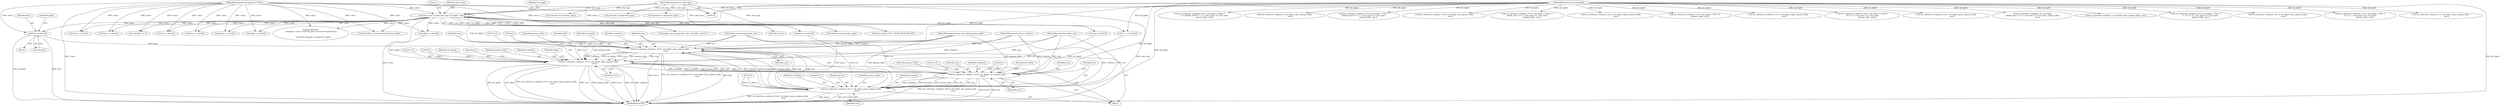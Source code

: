 digraph "1_Android_9d4853418ab2f754c2b63e091c29c5529b8b86ca_14@array" {
"1000666" [label="(Call,blue = colors[3])"];
"1000132" [label="(Call,image_size_of_type(color_type, bit_depth, colors))"];
"1000122" [label="(MethodParameterIn,int color_type)"];
"1000123" [label="(MethodParameterIn,int bit_depth)"];
"1000126" [label="(MethodParameterIn,unsigned int *colors)"];
"1000712" [label="(Call,set_value(row, rowbytes, 4*x+2, bit_depth, blue, gamma_table,\n                     conv))"];
"1000724" [label="(Call,set_value(row, rowbytes, 4*x+3, bit_depth, alpha, gamma_table,\n                     conv))"];
"1000688" [label="(Call,set_value(row, rowbytes, 4*x+0, bit_depth, red, gamma_table,\n                     conv))"];
"1000700" [label="(Call,set_value(row, rowbytes, 4*x+1, bit_depth, green, gamma_table,\n                     conv))"];
"1000711" [label="(Identifier,conv)"];
"1000723" [label="(Identifier,conv)"];
"1000667" [label="(Identifier,blue)"];
"1000453" [label="(Call,set_value(row, rowbytes, 4*x+3, bit_depth, /* alpha */\n                  Y + ((depth_max-Y) * x * 2 + size_max) / (2 * size_max),\n                  gamma_table, conv))"];
"1000715" [label="(Call,4*x+2)"];
"1000699" [label="(Identifier,conv)"];
"1000672" [label="(Call,alpha = colors[4])"];
"1000120" [label="(MethodParameterIn,size_t rowbytes)"];
"1000526" [label="(Call,set_value(row, rowbytes, x, bit_depth, luma, gamma_table,\n                     conv))"];
"1000686" [label="(Identifier,x)"];
"1000131" [label="(Call,image_size_of_type(color_type, bit_depth, colors)-1)"];
"1000691" [label="(Call,4*x+0)"];
"1000383" [label="(Call,set_value(row, rowbytes, 4*x+0, bit_depth, /* red */\n ((depth_max-Y) * x * 2 + size_max) / (2 * size_max),\n                  gamma_table, conv))"];
"1000505" [label="(Call,channels_of_type(color_type))"];
"1000713" [label="(Identifier,row)"];
"1000586" [label="(Call,red = colors[1])"];
"1000734" [label="(Identifier,gamma_table)"];
"1000134" [label="(Identifier,bit_depth)"];
"1000122" [label="(MethodParameterIn,int color_type)"];
"1000702" [label="(Identifier,rowbytes)"];
"1000712" [label="(Call,set_value(row, rowbytes, 4*x+2, bit_depth, blue, gamma_table,\n                     conv))"];
"1000688" [label="(Call,set_value(row, rowbytes, 4*x+0, bit_depth, red, gamma_table,\n                     conv))"];
"1000703" [label="(Call,4*x+1)"];
"1000614" [label="(Call,set_value(row, rowbytes, 3*x+0, bit_depth, red, gamma_table,\n                     conv))"];
"1000726" [label="(Identifier,rowbytes)"];
"1000751" [label="(Call,channels_of_type(color_type))"];
"1000502" [label="(Call,channels_of_type(color_type))"];
"1000125" [label="(MethodParameterIn,double conv)"];
"1000666" [label="(Call,blue = colors[3])"];
"1000136" [label="(Literal,1)"];
"1000498" [label="(Call,colors[0] == channels_of_type(color_type))"];
"1000311" [label="(Call,set_value(row, rowbytes, 3*x+1, bit_depth, /* green */\n (depth_max * x * 2 + size_max) / (2 * size_max),\n                  gamma_table, conv))"];
"1000716" [label="(Call,4*x)"];
"1000708" [label="(Identifier,bit_depth)"];
"1000687" [label="(Block,)"];
"1000259" [label="(Call,set_value(row, rowbytes, 2*x+1, bit_depth, alpha, gamma_table,\n                  conv))"];
"1000697" [label="(Identifier,red)"];
"1000733" [label="(Identifier,alpha)"];
"1000126" [label="(MethodParameterIn,unsigned int *colors)"];
"1000710" [label="(Identifier,gamma_table)"];
"1000132" [label="(Call,image_size_of_type(color_type, bit_depth, colors))"];
"1000488" [label="(Call,color_type & PNG_COLOR_MASK_PALETTE)"];
"1000690" [label="(Identifier,rowbytes)"];
"1000299" [label="(Call,set_value(row, rowbytes, 3*x+0, bit_depth, /* red */ Y,\n                     gamma_table, conv))"];
"1000722" [label="(Identifier,gamma_table)"];
"1000696" [label="(Identifier,bit_depth)"];
"1000692" [label="(Call,4*x)"];
"1000570" [label="(Call,set_value(row, rowbytes, 2*x+1, bit_depth, alpha, gamma_table,\n                     conv))"];
"1000133" [label="(Identifier,color_type)"];
"1000141" [label="(Call,1U << bit_depth)"];
"1000511" [label="(Call,luma = colors[1])"];
"1000407" [label="(Call,set_value(row, rowbytes, 4*x+1, bit_depth, /* green */\n (Y * x * 2 + size_max) / (2 * size_max),\n                  gamma_table, conv))"];
"1000701" [label="(Identifier,row)"];
"1000724" [label="(Call,set_value(row, rowbytes, 4*x+3, bit_depth, alpha, gamma_table,\n                     conv))"];
"1000704" [label="(Call,4*x)"];
"1000626" [label="(Call,set_value(row, rowbytes, 3*x+1, bit_depth, green, gamma_table,\n                     conv))"];
"1000721" [label="(Identifier,blue)"];
"1000239" [label="(Call,set_value(row, rowbytes, 2*x, bit_depth,\n (depth_max * x * 2 + size_max) / (2 * size_max), gamma_table,\n                  conv))"];
"1000725" [label="(Identifier,row)"];
"1000660" [label="(Call,green = colors[2])"];
"1000673" [label="(Identifier,alpha)"];
"1000203" [label="(Call,set_value(row, rowbytes, x, bit_depth, luma, gamma_table, conv))"];
"1000689" [label="(Identifier,row)"];
"1000720" [label="(Identifier,bit_depth)"];
"1000429" [label="(Call,set_value(row, rowbytes, 4*x+2, bit_depth, /* blue */\n                  Y - (Y * x * 2 + size_max) / (2 * size_max),\n                  gamma_table, conv))"];
"1000709" [label="(Identifier,green)"];
"1000146" [label="(Call,colors[0] == 0)"];
"1000700" [label="(Call,set_value(row, rowbytes, 4*x+1, bit_depth, green, gamma_table,\n                     conv))"];
"1000638" [label="(Call,set_value(row, rowbytes, 3*x+2, bit_depth, blue, gamma_table,\n                     conv))"];
"1000727" [label="(Call,4*x+3)"];
"1000652" [label="(Block,)"];
"1000654" [label="(Call,red = colors[1])"];
"1000333" [label="(Call,set_value(row, rowbytes, 3*x+2, bit_depth, /* blue */\n (Y * x * 2 + size_max) / (2 * size_max),\n                  gamma_table, conv))"];
"1000560" [label="(Call,set_value(row, rowbytes, 2*x, bit_depth, luma, gamma_table,\n                     conv))"];
"1000714" [label="(Identifier,rowbytes)"];
"1000119" [label="(MethodParameterIn,png_bytep row)"];
"1000124" [label="(MethodParameterIn,png_const_bytep gamma_table)"];
"1000135" [label="(Identifier,colors)"];
"1000668" [label="(Call,colors[3])"];
"1000123" [label="(MethodParameterIn,int bit_depth)"];
"1000152" [label="(Call,channels_of_type(color_type))"];
"1000728" [label="(Call,4*x)"];
"1000735" [label="(Identifier,conv)"];
"1000698" [label="(Identifier,gamma_table)"];
"1000598" [label="(Call,blue = colors[3])"];
"1000544" [label="(Call,alpha = colors[2])"];
"1000592" [label="(Call,green = colors[2])"];
"1000745" [label="(Call,fprintf(stderr,\n \"makepng: --color: count(%u) does not match channels(%u)\n\",\n\n          colors[0], channels_of_type(color_type)))"];
"1000538" [label="(Call,luma = colors[1])"];
"1000732" [label="(Identifier,bit_depth)"];
"1000755" [label="(MethodReturn,RET)"];
"1000666" -> "1000652"  [label="AST: "];
"1000666" -> "1000668"  [label="CFG: "];
"1000667" -> "1000666"  [label="AST: "];
"1000668" -> "1000666"  [label="AST: "];
"1000673" -> "1000666"  [label="CFG: "];
"1000666" -> "1000755"  [label="DDG: colors[3]"];
"1000666" -> "1000755"  [label="DDG: blue"];
"1000132" -> "1000666"  [label="DDG: colors"];
"1000126" -> "1000666"  [label="DDG: colors"];
"1000666" -> "1000712"  [label="DDG: blue"];
"1000132" -> "1000131"  [label="AST: "];
"1000132" -> "1000135"  [label="CFG: "];
"1000133" -> "1000132"  [label="AST: "];
"1000134" -> "1000132"  [label="AST: "];
"1000135" -> "1000132"  [label="AST: "];
"1000136" -> "1000132"  [label="CFG: "];
"1000132" -> "1000755"  [label="DDG: colors"];
"1000132" -> "1000131"  [label="DDG: color_type"];
"1000132" -> "1000131"  [label="DDG: bit_depth"];
"1000132" -> "1000131"  [label="DDG: colors"];
"1000122" -> "1000132"  [label="DDG: color_type"];
"1000123" -> "1000132"  [label="DDG: bit_depth"];
"1000126" -> "1000132"  [label="DDG: colors"];
"1000132" -> "1000141"  [label="DDG: bit_depth"];
"1000132" -> "1000146"  [label="DDG: colors"];
"1000132" -> "1000152"  [label="DDG: color_type"];
"1000132" -> "1000488"  [label="DDG: color_type"];
"1000132" -> "1000498"  [label="DDG: colors"];
"1000132" -> "1000511"  [label="DDG: colors"];
"1000132" -> "1000538"  [label="DDG: colors"];
"1000132" -> "1000544"  [label="DDG: colors"];
"1000132" -> "1000586"  [label="DDG: colors"];
"1000132" -> "1000592"  [label="DDG: colors"];
"1000132" -> "1000598"  [label="DDG: colors"];
"1000132" -> "1000654"  [label="DDG: colors"];
"1000132" -> "1000660"  [label="DDG: colors"];
"1000132" -> "1000672"  [label="DDG: colors"];
"1000132" -> "1000745"  [label="DDG: colors"];
"1000122" -> "1000118"  [label="AST: "];
"1000122" -> "1000755"  [label="DDG: color_type"];
"1000122" -> "1000152"  [label="DDG: color_type"];
"1000122" -> "1000488"  [label="DDG: color_type"];
"1000122" -> "1000502"  [label="DDG: color_type"];
"1000122" -> "1000505"  [label="DDG: color_type"];
"1000122" -> "1000751"  [label="DDG: color_type"];
"1000123" -> "1000118"  [label="AST: "];
"1000123" -> "1000755"  [label="DDG: bit_depth"];
"1000123" -> "1000141"  [label="DDG: bit_depth"];
"1000123" -> "1000203"  [label="DDG: bit_depth"];
"1000123" -> "1000239"  [label="DDG: bit_depth"];
"1000123" -> "1000259"  [label="DDG: bit_depth"];
"1000123" -> "1000299"  [label="DDG: bit_depth"];
"1000123" -> "1000311"  [label="DDG: bit_depth"];
"1000123" -> "1000333"  [label="DDG: bit_depth"];
"1000123" -> "1000383"  [label="DDG: bit_depth"];
"1000123" -> "1000407"  [label="DDG: bit_depth"];
"1000123" -> "1000429"  [label="DDG: bit_depth"];
"1000123" -> "1000453"  [label="DDG: bit_depth"];
"1000123" -> "1000526"  [label="DDG: bit_depth"];
"1000123" -> "1000560"  [label="DDG: bit_depth"];
"1000123" -> "1000570"  [label="DDG: bit_depth"];
"1000123" -> "1000614"  [label="DDG: bit_depth"];
"1000123" -> "1000626"  [label="DDG: bit_depth"];
"1000123" -> "1000638"  [label="DDG: bit_depth"];
"1000123" -> "1000688"  [label="DDG: bit_depth"];
"1000123" -> "1000700"  [label="DDG: bit_depth"];
"1000123" -> "1000712"  [label="DDG: bit_depth"];
"1000123" -> "1000724"  [label="DDG: bit_depth"];
"1000126" -> "1000118"  [label="AST: "];
"1000126" -> "1000755"  [label="DDG: colors"];
"1000126" -> "1000146"  [label="DDG: colors"];
"1000126" -> "1000498"  [label="DDG: colors"];
"1000126" -> "1000511"  [label="DDG: colors"];
"1000126" -> "1000538"  [label="DDG: colors"];
"1000126" -> "1000544"  [label="DDG: colors"];
"1000126" -> "1000586"  [label="DDG: colors"];
"1000126" -> "1000592"  [label="DDG: colors"];
"1000126" -> "1000598"  [label="DDG: colors"];
"1000126" -> "1000654"  [label="DDG: colors"];
"1000126" -> "1000660"  [label="DDG: colors"];
"1000126" -> "1000672"  [label="DDG: colors"];
"1000126" -> "1000745"  [label="DDG: colors"];
"1000712" -> "1000687"  [label="AST: "];
"1000712" -> "1000723"  [label="CFG: "];
"1000713" -> "1000712"  [label="AST: "];
"1000714" -> "1000712"  [label="AST: "];
"1000715" -> "1000712"  [label="AST: "];
"1000720" -> "1000712"  [label="AST: "];
"1000721" -> "1000712"  [label="AST: "];
"1000722" -> "1000712"  [label="AST: "];
"1000723" -> "1000712"  [label="AST: "];
"1000725" -> "1000712"  [label="CFG: "];
"1000712" -> "1000755"  [label="DDG: set_value(row, rowbytes, 4*x+2, bit_depth, blue, gamma_table,\n                     conv)"];
"1000712" -> "1000755"  [label="DDG: 4*x+2"];
"1000712" -> "1000755"  [label="DDG: blue"];
"1000700" -> "1000712"  [label="DDG: row"];
"1000700" -> "1000712"  [label="DDG: rowbytes"];
"1000700" -> "1000712"  [label="DDG: bit_depth"];
"1000700" -> "1000712"  [label="DDG: gamma_table"];
"1000700" -> "1000712"  [label="DDG: conv"];
"1000119" -> "1000712"  [label="DDG: row"];
"1000120" -> "1000712"  [label="DDG: rowbytes"];
"1000716" -> "1000712"  [label="DDG: 4"];
"1000716" -> "1000712"  [label="DDG: x"];
"1000124" -> "1000712"  [label="DDG: gamma_table"];
"1000125" -> "1000712"  [label="DDG: conv"];
"1000712" -> "1000724"  [label="DDG: row"];
"1000712" -> "1000724"  [label="DDG: rowbytes"];
"1000712" -> "1000724"  [label="DDG: bit_depth"];
"1000712" -> "1000724"  [label="DDG: gamma_table"];
"1000712" -> "1000724"  [label="DDG: conv"];
"1000724" -> "1000687"  [label="AST: "];
"1000724" -> "1000735"  [label="CFG: "];
"1000725" -> "1000724"  [label="AST: "];
"1000726" -> "1000724"  [label="AST: "];
"1000727" -> "1000724"  [label="AST: "];
"1000732" -> "1000724"  [label="AST: "];
"1000733" -> "1000724"  [label="AST: "];
"1000734" -> "1000724"  [label="AST: "];
"1000735" -> "1000724"  [label="AST: "];
"1000686" -> "1000724"  [label="CFG: "];
"1000724" -> "1000755"  [label="DDG: set_value(row, rowbytes, 4*x+3, bit_depth, alpha, gamma_table,\n                     conv)"];
"1000724" -> "1000755"  [label="DDG: conv"];
"1000724" -> "1000755"  [label="DDG: gamma_table"];
"1000724" -> "1000755"  [label="DDG: 4*x+3"];
"1000724" -> "1000755"  [label="DDG: row"];
"1000724" -> "1000755"  [label="DDG: rowbytes"];
"1000724" -> "1000755"  [label="DDG: bit_depth"];
"1000724" -> "1000755"  [label="DDG: alpha"];
"1000724" -> "1000688"  [label="DDG: row"];
"1000724" -> "1000688"  [label="DDG: rowbytes"];
"1000724" -> "1000688"  [label="DDG: bit_depth"];
"1000724" -> "1000688"  [label="DDG: gamma_table"];
"1000724" -> "1000688"  [label="DDG: conv"];
"1000119" -> "1000724"  [label="DDG: row"];
"1000120" -> "1000724"  [label="DDG: rowbytes"];
"1000728" -> "1000724"  [label="DDG: 4"];
"1000728" -> "1000724"  [label="DDG: x"];
"1000672" -> "1000724"  [label="DDG: alpha"];
"1000124" -> "1000724"  [label="DDG: gamma_table"];
"1000125" -> "1000724"  [label="DDG: conv"];
"1000688" -> "1000687"  [label="AST: "];
"1000688" -> "1000699"  [label="CFG: "];
"1000689" -> "1000688"  [label="AST: "];
"1000690" -> "1000688"  [label="AST: "];
"1000691" -> "1000688"  [label="AST: "];
"1000696" -> "1000688"  [label="AST: "];
"1000697" -> "1000688"  [label="AST: "];
"1000698" -> "1000688"  [label="AST: "];
"1000699" -> "1000688"  [label="AST: "];
"1000701" -> "1000688"  [label="CFG: "];
"1000688" -> "1000755"  [label="DDG: red"];
"1000688" -> "1000755"  [label="DDG: set_value(row, rowbytes, 4*x+0, bit_depth, red, gamma_table,\n                     conv)"];
"1000688" -> "1000755"  [label="DDG: 4*x+0"];
"1000119" -> "1000688"  [label="DDG: row"];
"1000120" -> "1000688"  [label="DDG: rowbytes"];
"1000692" -> "1000688"  [label="DDG: 4"];
"1000692" -> "1000688"  [label="DDG: x"];
"1000141" -> "1000688"  [label="DDG: bit_depth"];
"1000654" -> "1000688"  [label="DDG: red"];
"1000124" -> "1000688"  [label="DDG: gamma_table"];
"1000125" -> "1000688"  [label="DDG: conv"];
"1000688" -> "1000700"  [label="DDG: row"];
"1000688" -> "1000700"  [label="DDG: rowbytes"];
"1000688" -> "1000700"  [label="DDG: bit_depth"];
"1000688" -> "1000700"  [label="DDG: gamma_table"];
"1000688" -> "1000700"  [label="DDG: conv"];
"1000700" -> "1000687"  [label="AST: "];
"1000700" -> "1000711"  [label="CFG: "];
"1000701" -> "1000700"  [label="AST: "];
"1000702" -> "1000700"  [label="AST: "];
"1000703" -> "1000700"  [label="AST: "];
"1000708" -> "1000700"  [label="AST: "];
"1000709" -> "1000700"  [label="AST: "];
"1000710" -> "1000700"  [label="AST: "];
"1000711" -> "1000700"  [label="AST: "];
"1000713" -> "1000700"  [label="CFG: "];
"1000700" -> "1000755"  [label="DDG: set_value(row, rowbytes, 4*x+1, bit_depth, green, gamma_table,\n                     conv)"];
"1000700" -> "1000755"  [label="DDG: green"];
"1000700" -> "1000755"  [label="DDG: 4*x+1"];
"1000119" -> "1000700"  [label="DDG: row"];
"1000120" -> "1000700"  [label="DDG: rowbytes"];
"1000704" -> "1000700"  [label="DDG: 4"];
"1000704" -> "1000700"  [label="DDG: x"];
"1000660" -> "1000700"  [label="DDG: green"];
"1000124" -> "1000700"  [label="DDG: gamma_table"];
"1000125" -> "1000700"  [label="DDG: conv"];
}
